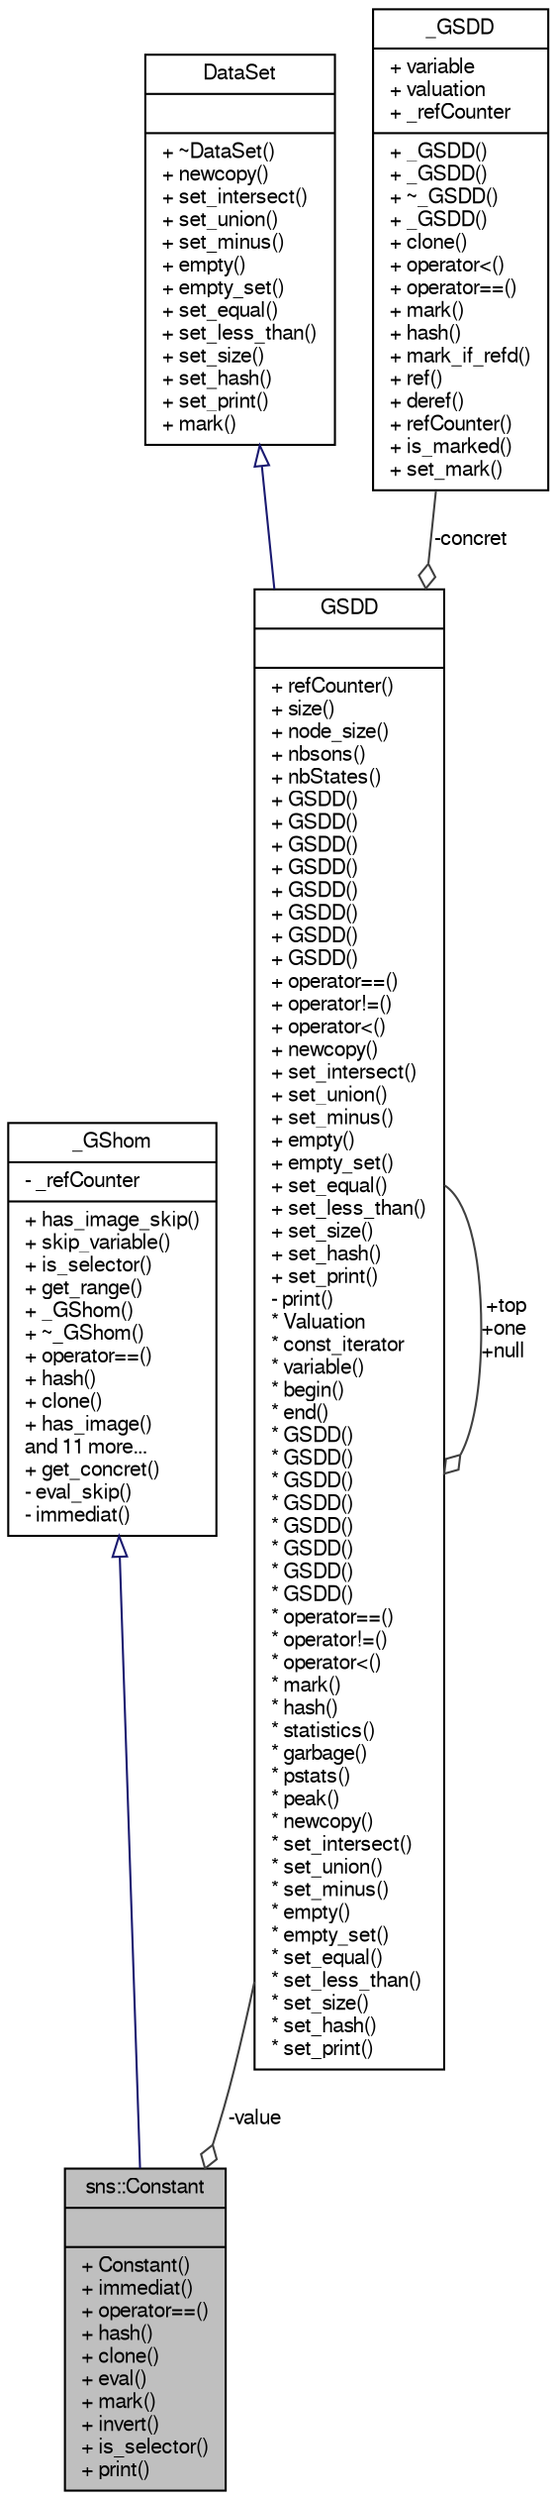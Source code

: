 digraph "sns::Constant"
{
  edge [fontname="FreeSans",fontsize="10",labelfontname="FreeSans",labelfontsize="10"];
  node [fontname="FreeSans",fontsize="10",shape=record];
  Node1 [label="{sns::Constant\n||+ Constant()\l+ immediat()\l+ operator==()\l+ hash()\l+ clone()\l+ eval()\l+ mark()\l+ invert()\l+ is_selector()\l+ print()\l}",height=0.2,width=0.4,color="black", fillcolor="grey75", style="filled" fontcolor="black"];
  Node2 -> Node1 [dir="back",color="midnightblue",fontsize="10",style="solid",arrowtail="onormal",fontname="FreeSans"];
  Node2 [label="{_GShom\n|- _refCounter\l|+ has_image_skip()\l+ skip_variable()\l+ is_selector()\l+ get_range()\l+ _GShom()\l+ ~_GShom()\l+ operator==()\l+ hash()\l+ clone()\l+ has_image()\land 11 more...\l+ get_concret()\l- eval_skip()\l- immediat()\l}",height=0.2,width=0.4,color="black", fillcolor="white", style="filled",URL="$class__GShom.html",tooltip="The concrete data class for Homomorphisms. "];
  Node3 -> Node1 [color="grey25",fontsize="10",style="solid",label=" -value" ,arrowhead="odiamond",fontname="FreeSans"];
  Node3 [label="{GSDD\n||+ refCounter()\l+ size()\l+ node_size()\l+ nbsons()\l+ nbStates()\l+ GSDD()\l+ GSDD()\l+ GSDD()\l+ GSDD()\l+ GSDD()\l+ GSDD()\l+ GSDD()\l+ GSDD()\l+ operator==()\l+ operator!=()\l+ operator\<()\l+ newcopy()\l+ set_intersect()\l+ set_union()\l+ set_minus()\l+ empty()\l+ empty_set()\l+ set_equal()\l+ set_less_than()\l+ set_size()\l+ set_hash()\l+ set_print()\l- print()\l* Valuation\l* const_iterator\l* variable()\l* begin()\l* end()\l* GSDD()\l* GSDD()\l* GSDD()\l* GSDD()\l* GSDD()\l* GSDD()\l* GSDD()\l* GSDD()\l* operator==()\l* operator!=()\l* operator\<()\l* mark()\l* hash()\l* statistics()\l* garbage()\l* pstats()\l* peak()\l* newcopy()\l* set_intersect()\l* set_union()\l* set_minus()\l* empty()\l* empty_set()\l* set_equal()\l* set_less_than()\l* set_size()\l* set_hash()\l* set_print()\l}",height=0.2,width=0.4,color="black", fillcolor="white", style="filled",URL="$classGSDD.html",tooltip="This class is the base class representing a hierarchical Set Decision Diagram. "];
  Node4 -> Node3 [dir="back",color="midnightblue",fontsize="10",style="solid",arrowtail="onormal",fontname="FreeSans"];
  Node4 [label="{DataSet\n||+ ~DataSet()\l+ newcopy()\l+ set_intersect()\l+ set_union()\l+ set_minus()\l+ empty()\l+ empty_set()\l+ set_equal()\l+ set_less_than()\l+ set_size()\l+ set_hash()\l+ set_print()\l+ mark()\l}",height=0.2,width=0.4,color="black", fillcolor="white", style="filled",URL="$classDataSet.html",tooltip="This class is an abstraction of a set of data. "];
  Node5 -> Node3 [color="grey25",fontsize="10",style="solid",label=" -concret" ,arrowhead="odiamond",fontname="FreeSans"];
  Node5 [label="{_GSDD\n|+ variable\l+ valuation\l+ _refCounter\l|+ _GSDD()\l+ _GSDD()\l+ ~_GSDD()\l+ _GSDD()\l+ clone()\l+ operator\<()\l+ operator==()\l+ mark()\l+ hash()\l+ mark_if_refd()\l+ ref()\l+ deref()\l+ refCounter()\l+ is_marked()\l+ set_mark()\l}",height=0.2,width=0.4,color="black", fillcolor="white", style="filled",URL="$class__GSDD.html"];
  Node3 -> Node3 [color="grey25",fontsize="10",style="solid",label=" +top\n+one\n+null" ,arrowhead="odiamond",fontname="FreeSans"];
}
